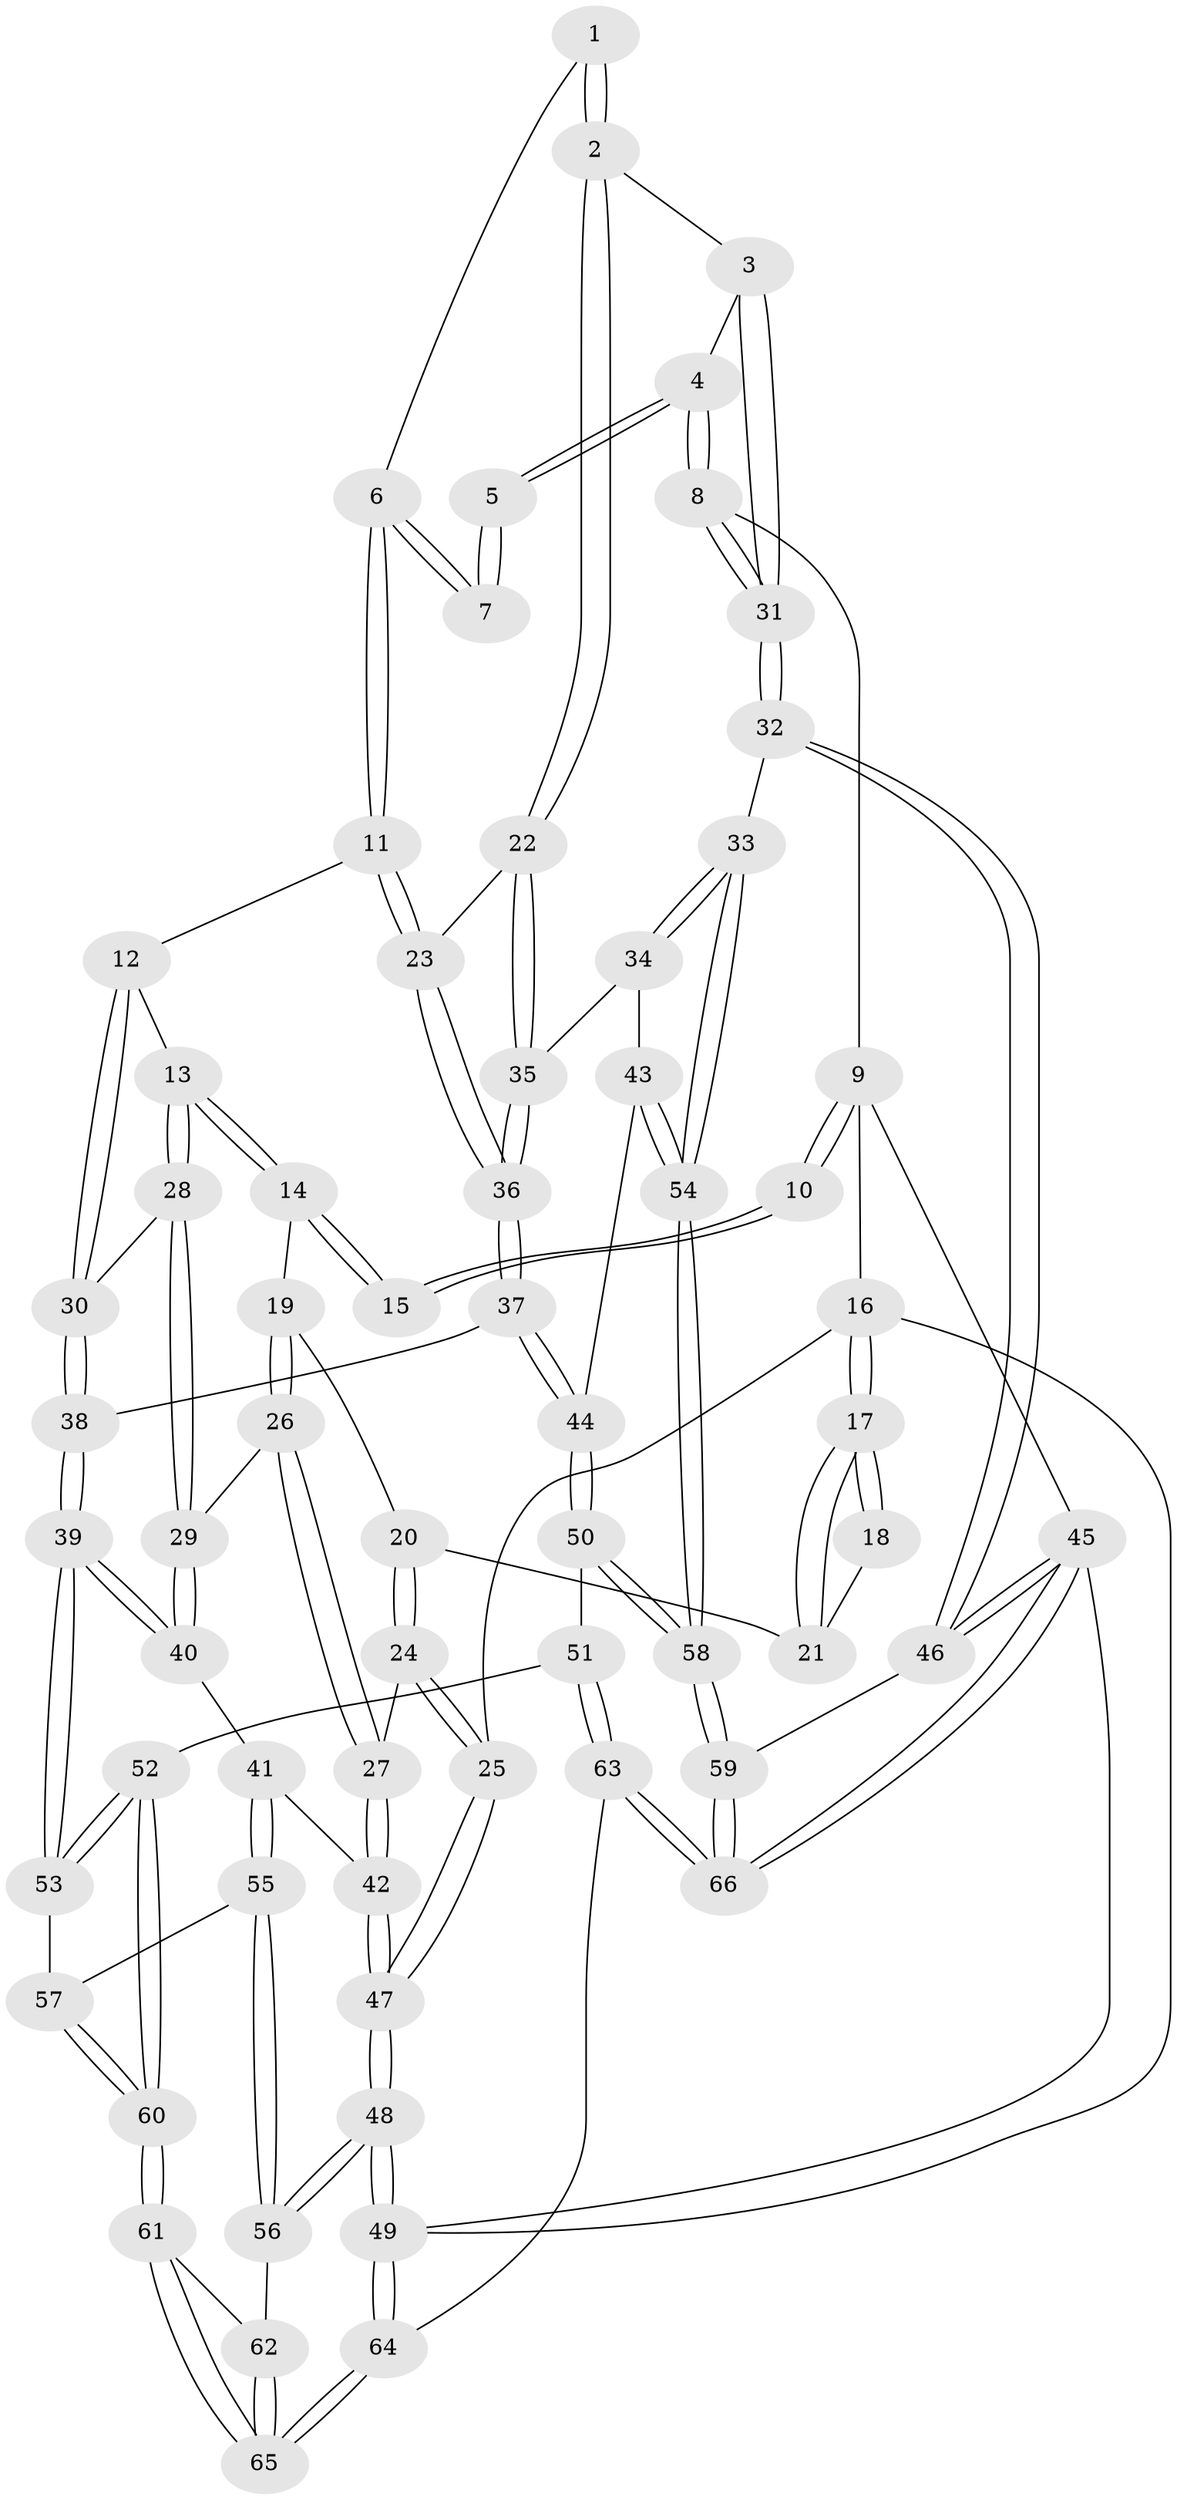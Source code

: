 // Generated by graph-tools (version 1.1) at 2025/00/03/09/25 05:00:30]
// undirected, 66 vertices, 162 edges
graph export_dot {
graph [start="1"]
  node [color=gray90,style=filled];
  1 [pos="+0.6904400370639441+0.12497519489785486"];
  2 [pos="+0.7656443689708368+0.2827037510304856"];
  3 [pos="+0.7757744516672807+0.276976408336143"];
  4 [pos="+0.9537126045483231+0.06945741669121051"];
  5 [pos="+0.6736360664096253+0.06680586194072832"];
  6 [pos="+0.5204370406891553+0.21342571935057988"];
  7 [pos="+0.45464809996048344+0"];
  8 [pos="+1+0"];
  9 [pos="+1+0"];
  10 [pos="+0.44337994054280294+0"];
  11 [pos="+0.5306642652960676+0.28269418601669893"];
  12 [pos="+0.47946109942763543+0.2926627226303826"];
  13 [pos="+0.3145622844768684+0.2718379528862042"];
  14 [pos="+0.27079288200632007+0.22766476037875047"];
  15 [pos="+0.28600720765475784+0"];
  16 [pos="+0+0"];
  17 [pos="+0+0"];
  18 [pos="+0.17549957004345973+0"];
  19 [pos="+0.16607575664551721+0.27714666332544363"];
  20 [pos="+0.10746444201551522+0.2628222386962142"];
  21 [pos="+0.10628538732474453+0.24082219502598243"];
  22 [pos="+0.7298793590147462+0.31926168580300723"];
  23 [pos="+0.5333558837649901+0.28500219706900354"];
  24 [pos="+0+0.3559666509352964"];
  25 [pos="+0+0.35007935968749043"];
  26 [pos="+0.19972504163244542+0.436519801905284"];
  27 [pos="+0.15044206257175455+0.4867526375302923"];
  28 [pos="+0.2821266623421817+0.4112989557292299"];
  29 [pos="+0.2735954953620742+0.4185435081025872"];
  30 [pos="+0.3674679528719628+0.41625756547382825"];
  31 [pos="+1+0.4439970285404517"];
  32 [pos="+1+0.5016808545363676"];
  33 [pos="+0.93841646593193+0.5449758699576127"];
  34 [pos="+0.7552272626641795+0.44139938192703104"];
  35 [pos="+0.7460362152683271+0.4080332936535656"];
  36 [pos="+0.5016683701445035+0.49900273512169613"];
  37 [pos="+0.4943965075357548+0.5254737236232165"];
  38 [pos="+0.4475133304327736+0.5384595227186767"];
  39 [pos="+0.38852882655734855+0.5820197238668119"];
  40 [pos="+0.3627243527681493+0.5707790510939879"];
  41 [pos="+0.1814881304012082+0.5708774862901523"];
  42 [pos="+0.15092364678843412+0.4934551302371473"];
  43 [pos="+0.6832040070622263+0.5540504715518002"];
  44 [pos="+0.6172329347763441+0.6105909519732379"];
  45 [pos="+1+1"];
  46 [pos="+1+0.9195595762170393"];
  47 [pos="+0+0.7496289168781413"];
  48 [pos="+0+0.8656693283852155"];
  49 [pos="+0+1"];
  50 [pos="+0.6235369729214799+0.744917536372053"];
  51 [pos="+0.5939357038855112+0.7647611433321282"];
  52 [pos="+0.4705233968097143+0.7811895404113844"];
  53 [pos="+0.3855410638153355+0.6125800681688175"];
  54 [pos="+0.8567765368829291+0.6724489589965932"];
  55 [pos="+0.15151579664599+0.7371473850103408"];
  56 [pos="+0.127739155443769+0.7581010304708391"];
  57 [pos="+0.2515892812638342+0.7351797355335535"];
  58 [pos="+0.8167119568724465+0.8128530253238695"];
  59 [pos="+0.8173120003550338+0.8137349991834645"];
  60 [pos="+0.4116449781077378+0.8325132663937812"];
  61 [pos="+0.4020082284989696+0.8677012502267343"];
  62 [pos="+0.18766749437216468+0.8379351506172259"];
  63 [pos="+0.5772149773410303+1"];
  64 [pos="+0.35878547681160844+1"];
  65 [pos="+0.3578287052991788+1"];
  66 [pos="+0.7038149924017203+1"];
  1 -- 2;
  1 -- 2;
  1 -- 6;
  2 -- 3;
  2 -- 22;
  2 -- 22;
  3 -- 4;
  3 -- 31;
  3 -- 31;
  4 -- 5;
  4 -- 5;
  4 -- 8;
  4 -- 8;
  5 -- 7;
  5 -- 7;
  6 -- 7;
  6 -- 7;
  6 -- 11;
  6 -- 11;
  8 -- 9;
  8 -- 31;
  8 -- 31;
  9 -- 10;
  9 -- 10;
  9 -- 16;
  9 -- 45;
  10 -- 15;
  10 -- 15;
  11 -- 12;
  11 -- 23;
  11 -- 23;
  12 -- 13;
  12 -- 30;
  12 -- 30;
  13 -- 14;
  13 -- 14;
  13 -- 28;
  13 -- 28;
  14 -- 15;
  14 -- 15;
  14 -- 19;
  16 -- 17;
  16 -- 17;
  16 -- 25;
  16 -- 49;
  17 -- 18;
  17 -- 18;
  17 -- 21;
  17 -- 21;
  18 -- 21;
  19 -- 20;
  19 -- 26;
  19 -- 26;
  20 -- 21;
  20 -- 24;
  20 -- 24;
  22 -- 23;
  22 -- 35;
  22 -- 35;
  23 -- 36;
  23 -- 36;
  24 -- 25;
  24 -- 25;
  24 -- 27;
  25 -- 47;
  25 -- 47;
  26 -- 27;
  26 -- 27;
  26 -- 29;
  27 -- 42;
  27 -- 42;
  28 -- 29;
  28 -- 29;
  28 -- 30;
  29 -- 40;
  29 -- 40;
  30 -- 38;
  30 -- 38;
  31 -- 32;
  31 -- 32;
  32 -- 33;
  32 -- 46;
  32 -- 46;
  33 -- 34;
  33 -- 34;
  33 -- 54;
  33 -- 54;
  34 -- 35;
  34 -- 43;
  35 -- 36;
  35 -- 36;
  36 -- 37;
  36 -- 37;
  37 -- 38;
  37 -- 44;
  37 -- 44;
  38 -- 39;
  38 -- 39;
  39 -- 40;
  39 -- 40;
  39 -- 53;
  39 -- 53;
  40 -- 41;
  41 -- 42;
  41 -- 55;
  41 -- 55;
  42 -- 47;
  42 -- 47;
  43 -- 44;
  43 -- 54;
  43 -- 54;
  44 -- 50;
  44 -- 50;
  45 -- 46;
  45 -- 46;
  45 -- 66;
  45 -- 66;
  45 -- 49;
  46 -- 59;
  47 -- 48;
  47 -- 48;
  48 -- 49;
  48 -- 49;
  48 -- 56;
  48 -- 56;
  49 -- 64;
  49 -- 64;
  50 -- 51;
  50 -- 58;
  50 -- 58;
  51 -- 52;
  51 -- 63;
  51 -- 63;
  52 -- 53;
  52 -- 53;
  52 -- 60;
  52 -- 60;
  53 -- 57;
  54 -- 58;
  54 -- 58;
  55 -- 56;
  55 -- 56;
  55 -- 57;
  56 -- 62;
  57 -- 60;
  57 -- 60;
  58 -- 59;
  58 -- 59;
  59 -- 66;
  59 -- 66;
  60 -- 61;
  60 -- 61;
  61 -- 62;
  61 -- 65;
  61 -- 65;
  62 -- 65;
  62 -- 65;
  63 -- 64;
  63 -- 66;
  63 -- 66;
  64 -- 65;
  64 -- 65;
}
